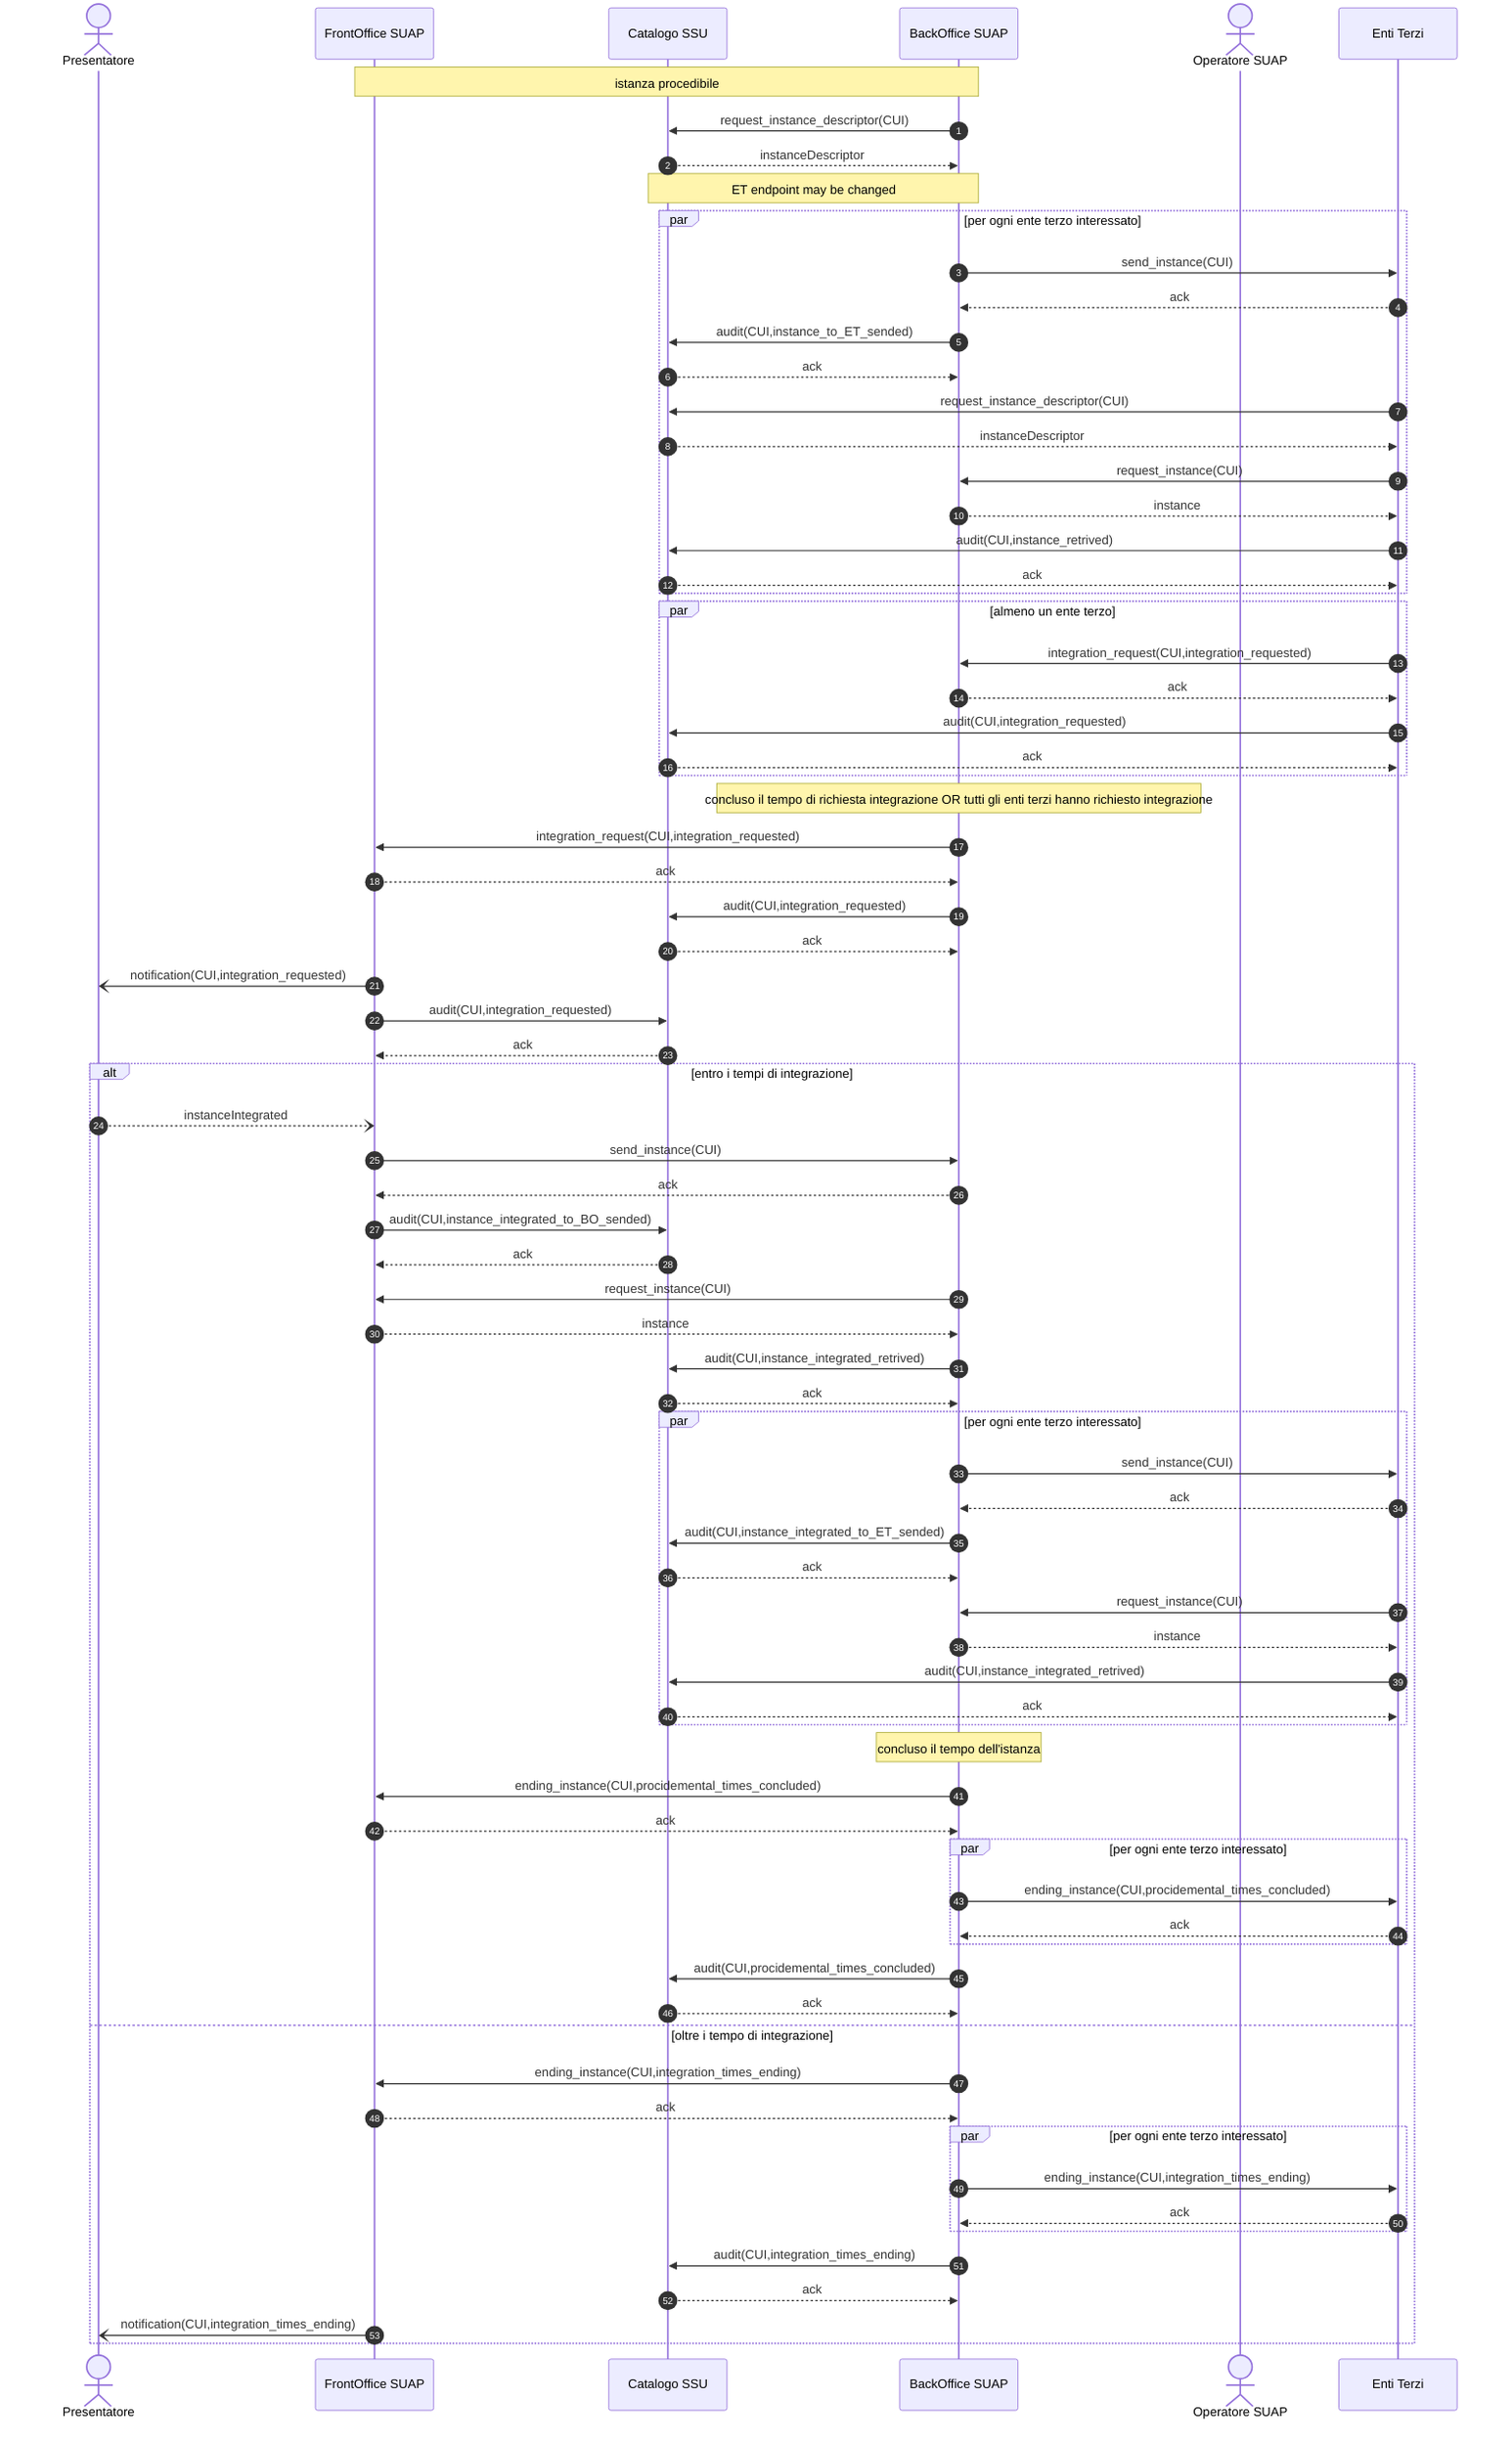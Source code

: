 sequenceDiagram
    autonumber

    actor P as Presentatore    
    participant F as FrontOffice SUAP
    participant C as Catalogo SSU    
    participant B as BackOffice SUAP    
    actor O as Operatore SUAP    
    participant E as Enti Terzi    
 
    Note over F,B: istanza procedibile
    B ->> C: request_instance_descriptor(CUI)
    C -->> B: instanceDescriptor
    Note over C,B: ET endpoint may be changed
    
    par per ogni ente terzo interessato        
        B ->> E: send_instance(CUI)
        E -->> B: ack
        B ->> C: audit(CUI,instance_to_ET_sended)
        C -->> B: ack
        E ->> C: request_instance_descriptor(CUI)
        C -->> E: instanceDescriptor
        E ->> B: request_instance(CUI)
        B -->> E: instance
        E ->> C: audit(CUI,instance_retrived)
        C -->> E: ack
    end
    
        
    par almeno un ente terzo
        E ->> B: integration_request(CUI,integration_requested)
        B -->> E: ack 
        E ->> C: audit(CUI,integration_requested)
        C -->> E: ack           
    end

    Note over B: concluso il tempo di richiesta integrazione OR tutti gli enti terzi hanno richiesto integrazione
    B ->> F: integration_request(CUI,integration_requested)
    F -->> B: ack
    B ->> C: audit(CUI,integration_requested)
    C -->> B: ack
    F -) P: notification(CUI,integration_requested)    
    F ->> C: audit(CUI,integration_requested)
    C -->> F: ack

    alt entro i tempi di integrazione
        P --) F: instanceIntegrated
        F ->> B: send_instance(CUI)
        B -->> F: ack
        F ->> C: audit(CUI,instance_integrated_to_BO_sended)
        C -->> F: ack
        B ->> F: request_instance(CUI)
        F -->> B: instance
        B ->> C: audit(CUI,instance_integrated_retrived)
        C -->> B: ack
        par per ogni ente terzo interessato                
            B ->> E: send_instance(CUI)
            E -->> B: ack
            B ->> C: audit(CUI,instance_integrated_to_ET_sended)
            C -->> B: ack
            E ->> B: request_instance(CUI)
            B -->> E: instance
            E ->> C: audit(CUI,instance_integrated_retrived)
            C -->> E: ack
        end
               

        Note over B: concluso il tempo dell'istanza 
        B ->> F: ending_instance(CUI,procidemental_times_concluded)
        F -->> B: ack            
        par per ogni ente terzo interessato
            B ->> E: ending_instance(CUI,procidemental_times_concluded)
            E -->> B: ack
        end
        B ->> C: audit(CUI,procidemental_times_concluded)
        C -->> B: ack
    else oltre i tempo di integrazione
        B ->> F: ending_instance(CUI,integration_times_ending)
        F -->> B: ack
        par per ogni ente terzo interessato
            B ->> E: ending_instance(CUI,integration_times_ending)
            E -->> B: ack
        end
        B ->> C: audit(CUI,integration_times_ending)
        C -->> B: ack

        F -) P: notification(CUI,integration_times_ending)
    end